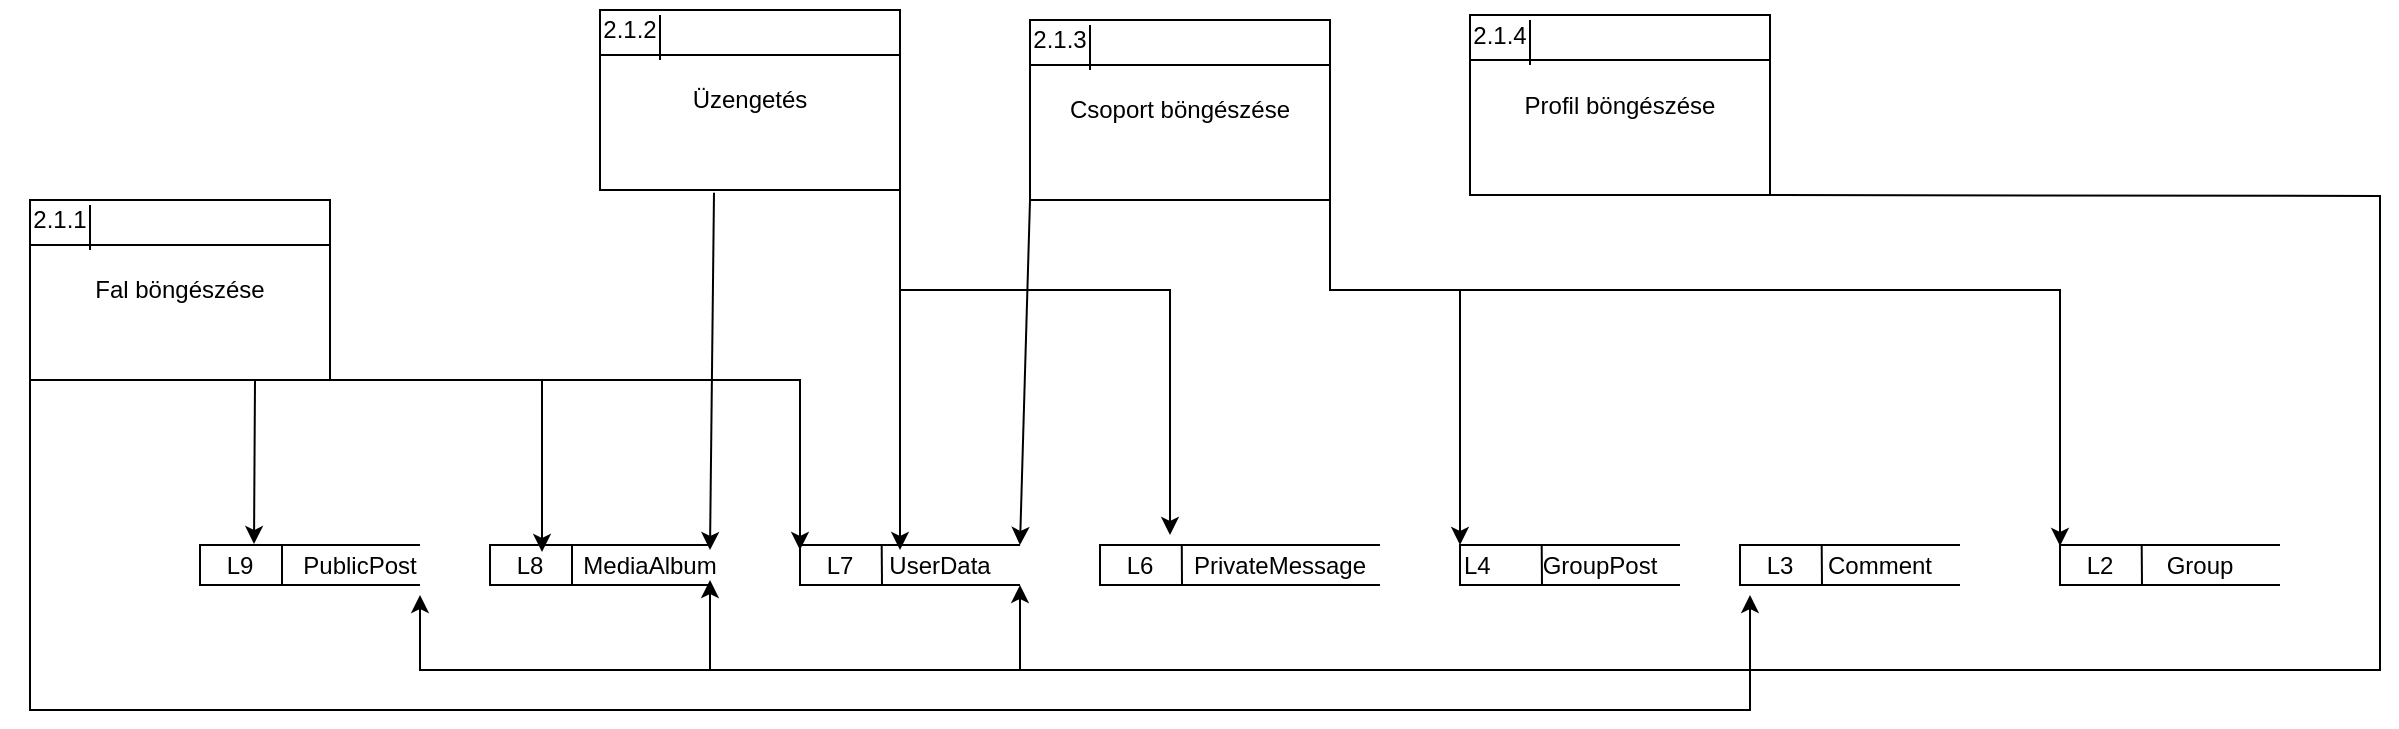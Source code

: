 <mxfile version="15.5.6" type="device"><diagram id="shE9v0hnylNguthQycy4" name="Page-1"><mxGraphModel dx="2272" dy="872" grid="1" gridSize="10" guides="1" tooltips="1" connect="1" arrows="1" fold="1" page="1" pageScale="1" pageWidth="850" pageHeight="1100" math="0" shadow="0"><root><mxCell id="0"/><mxCell id="1" parent="0"/><mxCell id="be3AMiHYgtLkQ3gNRqeP-21" value="" style="strokeWidth=1;html=1;shape=mxgraph.flowchart.annotation_1;align=left;pointerEvents=1;fillColor=#FFFFFF;" parent="1" vertex="1"><mxGeometry x="500" y="497.5" width="140" height="20" as="geometry"/></mxCell><mxCell id="be3AMiHYgtLkQ3gNRqeP-22" value="" style="endArrow=none;html=1;rounded=0;entryX=0.292;entryY=-0.017;entryDx=0;entryDy=0;entryPerimeter=0;" parent="1" target="be3AMiHYgtLkQ3gNRqeP-21" edge="1"><mxGeometry width="50" height="50" relative="1" as="geometry"><mxPoint x="541" y="517.5" as="sourcePoint"/><mxPoint x="541" y="502.5" as="targetPoint"/></mxGeometry></mxCell><mxCell id="be3AMiHYgtLkQ3gNRqeP-23" value="L6" style="text;html=1;strokeColor=none;fillColor=none;align=center;verticalAlign=middle;whiteSpace=wrap;rounded=0;" parent="1" vertex="1"><mxGeometry x="490" y="492.5" width="60" height="30" as="geometry"/></mxCell><mxCell id="be3AMiHYgtLkQ3gNRqeP-24" value="PrivateMessage" style="text;html=1;strokeColor=none;fillColor=none;align=center;verticalAlign=middle;whiteSpace=wrap;rounded=0;" parent="1" vertex="1"><mxGeometry x="560" y="492.5" width="60" height="30" as="geometry"/></mxCell><mxCell id="be3AMiHYgtLkQ3gNRqeP-25" value="" style="strokeWidth=1;html=1;shape=mxgraph.flowchart.annotation_1;align=left;pointerEvents=1;fillColor=#FFFFFF;" parent="1" vertex="1"><mxGeometry x="350" y="497.5" width="110" height="20" as="geometry"/></mxCell><mxCell id="be3AMiHYgtLkQ3gNRqeP-26" value="" style="endArrow=none;html=1;rounded=0;entryX=0.014;entryY=0.163;entryDx=0;entryDy=0;entryPerimeter=0;" parent="1" target="be3AMiHYgtLkQ3gNRqeP-28" edge="1"><mxGeometry width="50" height="50" relative="1" as="geometry"><mxPoint x="391" y="517.5" as="sourcePoint"/><mxPoint x="460" y="537.5" as="targetPoint"/></mxGeometry></mxCell><mxCell id="be3AMiHYgtLkQ3gNRqeP-27" value="L7" style="text;html=1;strokeColor=none;fillColor=none;align=center;verticalAlign=middle;whiteSpace=wrap;rounded=0;" parent="1" vertex="1"><mxGeometry x="340" y="492.5" width="60" height="30" as="geometry"/></mxCell><mxCell id="be3AMiHYgtLkQ3gNRqeP-28" value="UserData" style="text;html=1;strokeColor=none;fillColor=none;align=center;verticalAlign=middle;whiteSpace=wrap;rounded=0;" parent="1" vertex="1"><mxGeometry x="390" y="492.5" width="60" height="30" as="geometry"/></mxCell><mxCell id="be3AMiHYgtLkQ3gNRqeP-29" value="" style="strokeWidth=1;html=1;shape=mxgraph.flowchart.annotation_1;align=left;pointerEvents=1;fillColor=#FFFFFF;" parent="1" vertex="1"><mxGeometry x="195" y="497.5" width="110" height="20" as="geometry"/></mxCell><mxCell id="be3AMiHYgtLkQ3gNRqeP-30" value="" style="endArrow=none;html=1;rounded=0;" parent="1" edge="1"><mxGeometry width="50" height="50" relative="1" as="geometry"><mxPoint x="236" y="517.5" as="sourcePoint"/><mxPoint x="236" y="497.5" as="targetPoint"/></mxGeometry></mxCell><mxCell id="be3AMiHYgtLkQ3gNRqeP-31" value="L8" style="text;html=1;strokeColor=none;fillColor=none;align=center;verticalAlign=middle;whiteSpace=wrap;rounded=0;" parent="1" vertex="1"><mxGeometry x="185" y="492.5" width="60" height="30" as="geometry"/></mxCell><mxCell id="be3AMiHYgtLkQ3gNRqeP-32" value="MediaAlbum" style="text;html=1;strokeColor=none;fillColor=none;align=center;verticalAlign=middle;whiteSpace=wrap;rounded=0;" parent="1" vertex="1"><mxGeometry x="245" y="492.5" width="60" height="30" as="geometry"/></mxCell><mxCell id="be3AMiHYgtLkQ3gNRqeP-33" value="" style="strokeWidth=1;html=1;shape=mxgraph.flowchart.annotation_1;align=left;pointerEvents=1;fillColor=#FFFFFF;" parent="1" vertex="1"><mxGeometry x="50" y="497.5" width="110" height="20" as="geometry"/></mxCell><mxCell id="be3AMiHYgtLkQ3gNRqeP-34" value="" style="endArrow=none;html=1;rounded=0;" parent="1" edge="1"><mxGeometry width="50" height="50" relative="1" as="geometry"><mxPoint x="91" y="517.5" as="sourcePoint"/><mxPoint x="91" y="497.5" as="targetPoint"/></mxGeometry></mxCell><mxCell id="be3AMiHYgtLkQ3gNRqeP-35" value="L9" style="text;html=1;strokeColor=none;fillColor=none;align=center;verticalAlign=middle;whiteSpace=wrap;rounded=0;" parent="1" vertex="1"><mxGeometry x="40" y="492.5" width="60" height="30" as="geometry"/></mxCell><mxCell id="be3AMiHYgtLkQ3gNRqeP-36" value="PublicPost" style="text;html=1;strokeColor=none;fillColor=none;align=center;verticalAlign=middle;whiteSpace=wrap;rounded=0;" parent="1" vertex="1"><mxGeometry x="100" y="492.5" width="60" height="30" as="geometry"/></mxCell><mxCell id="be3AMiHYgtLkQ3gNRqeP-48" value="" style="strokeWidth=1;html=1;shape=mxgraph.flowchart.annotation_1;align=left;pointerEvents=1;fillColor=#FFFFFF;" parent="1" vertex="1"><mxGeometry x="980" y="497.5" width="110" height="20" as="geometry"/></mxCell><mxCell id="be3AMiHYgtLkQ3gNRqeP-49" value="" style="endArrow=none;html=1;rounded=0;entryX=0.014;entryY=0.163;entryDx=0;entryDy=0;entryPerimeter=0;" parent="1" target="be3AMiHYgtLkQ3gNRqeP-51" edge="1"><mxGeometry width="50" height="50" relative="1" as="geometry"><mxPoint x="1021" y="517.5" as="sourcePoint"/><mxPoint x="1090" y="537.5" as="targetPoint"/></mxGeometry></mxCell><mxCell id="be3AMiHYgtLkQ3gNRqeP-50" value="L2" style="text;html=1;strokeColor=none;fillColor=none;align=center;verticalAlign=middle;whiteSpace=wrap;rounded=0;" parent="1" vertex="1"><mxGeometry x="970" y="492.5" width="60" height="30" as="geometry"/></mxCell><mxCell id="be3AMiHYgtLkQ3gNRqeP-51" value="Group" style="text;html=1;strokeColor=none;fillColor=none;align=center;verticalAlign=middle;whiteSpace=wrap;rounded=0;" parent="1" vertex="1"><mxGeometry x="1020" y="492.5" width="60" height="30" as="geometry"/></mxCell><mxCell id="be3AMiHYgtLkQ3gNRqeP-52" value="" style="strokeWidth=1;html=1;shape=mxgraph.flowchart.annotation_1;align=left;pointerEvents=1;fillColor=#FFFFFF;" parent="1" vertex="1"><mxGeometry x="820" y="497.5" width="110" height="20" as="geometry"/></mxCell><mxCell id="be3AMiHYgtLkQ3gNRqeP-53" value="" style="endArrow=none;html=1;rounded=0;entryX=0.014;entryY=0.163;entryDx=0;entryDy=0;entryPerimeter=0;" parent="1" target="be3AMiHYgtLkQ3gNRqeP-55" edge="1"><mxGeometry width="50" height="50" relative="1" as="geometry"><mxPoint x="861" y="517.5" as="sourcePoint"/><mxPoint x="930" y="537.5" as="targetPoint"/></mxGeometry></mxCell><mxCell id="be3AMiHYgtLkQ3gNRqeP-54" value="L3" style="text;html=1;strokeColor=none;fillColor=none;align=center;verticalAlign=middle;whiteSpace=wrap;rounded=0;" parent="1" vertex="1"><mxGeometry x="810" y="492.5" width="60" height="30" as="geometry"/></mxCell><mxCell id="be3AMiHYgtLkQ3gNRqeP-55" value="&lt;div&gt;Comment&lt;/div&gt;" style="text;html=1;strokeColor=none;fillColor=none;align=center;verticalAlign=middle;whiteSpace=wrap;rounded=0;" parent="1" vertex="1"><mxGeometry x="860" y="492.5" width="60" height="30" as="geometry"/></mxCell><mxCell id="be3AMiHYgtLkQ3gNRqeP-56" value="L4" style="strokeWidth=1;html=1;shape=mxgraph.flowchart.annotation_1;align=left;pointerEvents=1;fillColor=#FFFFFF;" parent="1" vertex="1"><mxGeometry x="680" y="497.5" width="110" height="20" as="geometry"/></mxCell><mxCell id="be3AMiHYgtLkQ3gNRqeP-57" value="" style="endArrow=none;html=1;rounded=0;entryX=0.014;entryY=0.163;entryDx=0;entryDy=0;entryPerimeter=0;" parent="1" target="be3AMiHYgtLkQ3gNRqeP-58" edge="1"><mxGeometry width="50" height="50" relative="1" as="geometry"><mxPoint x="721" y="517.5" as="sourcePoint"/><mxPoint x="790" y="537.5" as="targetPoint"/></mxGeometry></mxCell><mxCell id="be3AMiHYgtLkQ3gNRqeP-58" value="GroupPost" style="text;html=1;strokeColor=none;fillColor=none;align=center;verticalAlign=middle;whiteSpace=wrap;rounded=0;" parent="1" vertex="1"><mxGeometry x="720" y="492.5" width="60" height="30" as="geometry"/></mxCell><mxCell id="T6Ls_VBpRJvkliMBlUlu-1" value="Fal böngészése" style="rounded=0;whiteSpace=wrap;html=1;fillColor=default;" parent="1" vertex="1"><mxGeometry x="-35" y="325" width="150" height="90" as="geometry"/></mxCell><mxCell id="T6Ls_VBpRJvkliMBlUlu-2" value="2.1.1" style="text;html=1;strokeColor=none;fillColor=none;align=center;verticalAlign=middle;whiteSpace=wrap;rounded=0;" parent="1" vertex="1"><mxGeometry x="-50" y="320" width="60" height="30" as="geometry"/></mxCell><mxCell id="T6Ls_VBpRJvkliMBlUlu-4" value="" style="endArrow=none;html=1;rounded=0;entryX=1;entryY=0.25;entryDx=0;entryDy=0;exitX=0;exitY=0.25;exitDx=0;exitDy=0;" parent="1" source="T6Ls_VBpRJvkliMBlUlu-1" target="T6Ls_VBpRJvkliMBlUlu-1" edge="1"><mxGeometry width="50" height="50" relative="1" as="geometry"><mxPoint x="-175" y="645" as="sourcePoint"/><mxPoint x="-125" y="595" as="targetPoint"/></mxGeometry></mxCell><mxCell id="T6Ls_VBpRJvkliMBlUlu-5" value="" style="endArrow=none;html=1;rounded=0;entryX=0;entryY=0.25;entryDx=0;entryDy=0;exitX=0;exitY=1;exitDx=0;exitDy=0;" parent="1" edge="1"><mxGeometry width="50" height="50" relative="1" as="geometry"><mxPoint x="-5" y="350" as="sourcePoint"/><mxPoint x="-5" y="327.5" as="targetPoint"/></mxGeometry></mxCell><mxCell id="T6Ls_VBpRJvkliMBlUlu-8" value="" style="endArrow=classic;html=1;rounded=0;exitX=0.75;exitY=1;exitDx=0;exitDy=0;" parent="1" source="T6Ls_VBpRJvkliMBlUlu-1" edge="1"><mxGeometry width="50" height="50" relative="1" as="geometry"><mxPoint x="390" y="340" as="sourcePoint"/><mxPoint x="77" y="497" as="targetPoint"/></mxGeometry></mxCell><mxCell id="T6Ls_VBpRJvkliMBlUlu-10" value="" style="endArrow=classic;html=1;rounded=0;exitX=1;exitY=1;exitDx=0;exitDy=0;" parent="1" source="T6Ls_VBpRJvkliMBlUlu-1" edge="1"><mxGeometry width="50" height="50" relative="1" as="geometry"><mxPoint x="390" y="340" as="sourcePoint"/><mxPoint x="350" y="500" as="targetPoint"/><Array as="points"><mxPoint x="350" y="415"/></Array></mxGeometry></mxCell><mxCell id="T6Ls_VBpRJvkliMBlUlu-11" value="Üzengetés" style="rounded=0;whiteSpace=wrap;html=1;fillColor=default;" parent="1" vertex="1"><mxGeometry x="250" y="230" width="150" height="90" as="geometry"/></mxCell><mxCell id="T6Ls_VBpRJvkliMBlUlu-12" value="2.1.2" style="text;html=1;strokeColor=none;fillColor=none;align=center;verticalAlign=middle;whiteSpace=wrap;rounded=0;" parent="1" vertex="1"><mxGeometry x="235" y="225" width="60" height="30" as="geometry"/></mxCell><mxCell id="T6Ls_VBpRJvkliMBlUlu-14" value="" style="endArrow=none;html=1;rounded=0;entryX=1;entryY=0.25;entryDx=0;entryDy=0;exitX=0;exitY=0.25;exitDx=0;exitDy=0;" parent="1" source="T6Ls_VBpRJvkliMBlUlu-11" target="T6Ls_VBpRJvkliMBlUlu-11" edge="1"><mxGeometry width="50" height="50" relative="1" as="geometry"><mxPoint x="110" y="550" as="sourcePoint"/><mxPoint x="160" y="500" as="targetPoint"/></mxGeometry></mxCell><mxCell id="T6Ls_VBpRJvkliMBlUlu-15" value="" style="endArrow=none;html=1;rounded=0;entryX=0;entryY=0.25;entryDx=0;entryDy=0;exitX=0;exitY=1;exitDx=0;exitDy=0;" parent="1" edge="1"><mxGeometry width="50" height="50" relative="1" as="geometry"><mxPoint x="280" y="255" as="sourcePoint"/><mxPoint x="280" y="232.5" as="targetPoint"/></mxGeometry></mxCell><mxCell id="T6Ls_VBpRJvkliMBlUlu-17" value="" style="endArrow=classic;html=1;rounded=0;exitX=1;exitY=1;exitDx=0;exitDy=0;" parent="1" source="T6Ls_VBpRJvkliMBlUlu-11" edge="1"><mxGeometry width="50" height="50" relative="1" as="geometry"><mxPoint x="430" y="330" as="sourcePoint"/><mxPoint x="400" y="500" as="targetPoint"/></mxGeometry></mxCell><mxCell id="T6Ls_VBpRJvkliMBlUlu-18" value="" style="endArrow=classic;html=1;rounded=0;entryX=0.75;entryY=0;entryDx=0;entryDy=0;exitX=1;exitY=1;exitDx=0;exitDy=0;" parent="1" source="T6Ls_VBpRJvkliMBlUlu-11" target="be3AMiHYgtLkQ3gNRqeP-23" edge="1"><mxGeometry width="50" height="50" relative="1" as="geometry"><mxPoint x="430" y="330" as="sourcePoint"/><mxPoint x="480" y="280" as="targetPoint"/><Array as="points"><mxPoint x="400" y="370"/><mxPoint x="535" y="370"/></Array></mxGeometry></mxCell><mxCell id="T6Ls_VBpRJvkliMBlUlu-19" value="" style="endArrow=classic;html=1;rounded=0;entryX=1;entryY=0.25;entryDx=0;entryDy=0;exitX=0.38;exitY=1.015;exitDx=0;exitDy=0;exitPerimeter=0;" parent="1" source="T6Ls_VBpRJvkliMBlUlu-11" target="be3AMiHYgtLkQ3gNRqeP-32" edge="1"><mxGeometry width="50" height="50" relative="1" as="geometry"><mxPoint x="430" y="330" as="sourcePoint"/><mxPoint x="480" y="280" as="targetPoint"/></mxGeometry></mxCell><mxCell id="T6Ls_VBpRJvkliMBlUlu-20" value="Csoport böngészése" style="rounded=0;whiteSpace=wrap;html=1;fillColor=default;" parent="1" vertex="1"><mxGeometry x="465" y="235" width="150" height="90" as="geometry"/></mxCell><mxCell id="T6Ls_VBpRJvkliMBlUlu-21" value="2.1.3" style="text;html=1;strokeColor=none;fillColor=none;align=center;verticalAlign=middle;whiteSpace=wrap;rounded=0;" parent="1" vertex="1"><mxGeometry x="450" y="230" width="60" height="30" as="geometry"/></mxCell><mxCell id="T6Ls_VBpRJvkliMBlUlu-23" value="" style="endArrow=none;html=1;rounded=0;entryX=1;entryY=0.25;entryDx=0;entryDy=0;exitX=0;exitY=0.25;exitDx=0;exitDy=0;" parent="1" source="T6Ls_VBpRJvkliMBlUlu-20" target="T6Ls_VBpRJvkliMBlUlu-20" edge="1"><mxGeometry width="50" height="50" relative="1" as="geometry"><mxPoint x="325" y="555" as="sourcePoint"/><mxPoint x="375" y="505" as="targetPoint"/></mxGeometry></mxCell><mxCell id="T6Ls_VBpRJvkliMBlUlu-24" value="" style="endArrow=none;html=1;rounded=0;entryX=0;entryY=0.25;entryDx=0;entryDy=0;exitX=0;exitY=1;exitDx=0;exitDy=0;" parent="1" edge="1"><mxGeometry width="50" height="50" relative="1" as="geometry"><mxPoint x="495" y="260" as="sourcePoint"/><mxPoint x="495" y="237.5" as="targetPoint"/></mxGeometry></mxCell><mxCell id="T6Ls_VBpRJvkliMBlUlu-26" value="" style="endArrow=classic;html=1;rounded=0;entryX=1;entryY=0;entryDx=0;entryDy=0;entryPerimeter=0;exitX=0;exitY=1;exitDx=0;exitDy=0;" parent="1" source="T6Ls_VBpRJvkliMBlUlu-20" target="be3AMiHYgtLkQ3gNRqeP-25" edge="1"><mxGeometry width="50" height="50" relative="1" as="geometry"><mxPoint x="430" y="330" as="sourcePoint"/><mxPoint x="480" y="280" as="targetPoint"/></mxGeometry></mxCell><mxCell id="T6Ls_VBpRJvkliMBlUlu-27" value="" style="endArrow=classic;html=1;rounded=0;entryX=0;entryY=0;entryDx=0;entryDy=0;entryPerimeter=0;exitX=1;exitY=1;exitDx=0;exitDy=0;" parent="1" source="T6Ls_VBpRJvkliMBlUlu-20" target="be3AMiHYgtLkQ3gNRqeP-56" edge="1"><mxGeometry width="50" height="50" relative="1" as="geometry"><mxPoint x="430" y="330" as="sourcePoint"/><mxPoint x="480" y="280" as="targetPoint"/><Array as="points"><mxPoint x="615" y="370"/><mxPoint x="680" y="370"/></Array></mxGeometry></mxCell><mxCell id="T6Ls_VBpRJvkliMBlUlu-30" value="" style="endArrow=classic;html=1;rounded=0;entryX=0.25;entryY=1;entryDx=0;entryDy=0;exitX=0;exitY=1;exitDx=0;exitDy=0;" parent="1" source="T6Ls_VBpRJvkliMBlUlu-1" target="be3AMiHYgtLkQ3gNRqeP-54" edge="1"><mxGeometry width="50" height="50" relative="1" as="geometry"><mxPoint x="430" y="420" as="sourcePoint"/><mxPoint x="480" y="370" as="targetPoint"/><Array as="points"><mxPoint x="-35" y="580"/><mxPoint x="825" y="580"/></Array></mxGeometry></mxCell><mxCell id="T6Ls_VBpRJvkliMBlUlu-31" value="Profil böngészése" style="rounded=0;whiteSpace=wrap;html=1;fillColor=default;" parent="1" vertex="1"><mxGeometry x="685" y="232.5" width="150" height="90" as="geometry"/></mxCell><mxCell id="T6Ls_VBpRJvkliMBlUlu-32" value="2.1.4" style="text;html=1;strokeColor=none;fillColor=none;align=center;verticalAlign=middle;whiteSpace=wrap;rounded=0;" parent="1" vertex="1"><mxGeometry x="670" y="227.5" width="60" height="30" as="geometry"/></mxCell><mxCell id="T6Ls_VBpRJvkliMBlUlu-34" value="" style="endArrow=none;html=1;rounded=0;entryX=1;entryY=0.25;entryDx=0;entryDy=0;exitX=0;exitY=0.25;exitDx=0;exitDy=0;" parent="1" source="T6Ls_VBpRJvkliMBlUlu-31" target="T6Ls_VBpRJvkliMBlUlu-31" edge="1"><mxGeometry width="50" height="50" relative="1" as="geometry"><mxPoint x="545" y="552.5" as="sourcePoint"/><mxPoint x="595" y="502.5" as="targetPoint"/></mxGeometry></mxCell><mxCell id="T6Ls_VBpRJvkliMBlUlu-35" value="" style="endArrow=none;html=1;rounded=0;entryX=0;entryY=0.25;entryDx=0;entryDy=0;exitX=0;exitY=1;exitDx=0;exitDy=0;" parent="1" edge="1"><mxGeometry width="50" height="50" relative="1" as="geometry"><mxPoint x="715" y="257.5" as="sourcePoint"/><mxPoint x="715" y="235" as="targetPoint"/></mxGeometry></mxCell><mxCell id="T6Ls_VBpRJvkliMBlUlu-36" value="" style="endArrow=classic;html=1;rounded=0;entryX=1;entryY=1;entryDx=0;entryDy=0;entryPerimeter=0;" parent="1" target="be3AMiHYgtLkQ3gNRqeP-25" edge="1"><mxGeometry width="50" height="50" relative="1" as="geometry"><mxPoint x="460" y="560" as="sourcePoint"/><mxPoint x="510" y="360" as="targetPoint"/></mxGeometry></mxCell><mxCell id="T6Ls_VBpRJvkliMBlUlu-37" value="" style="endArrow=classic;html=1;rounded=0;entryX=1;entryY=1;entryDx=0;entryDy=0;exitX=1;exitY=1;exitDx=0;exitDy=0;" parent="1" source="T6Ls_VBpRJvkliMBlUlu-31" target="be3AMiHYgtLkQ3gNRqeP-36" edge="1"><mxGeometry width="50" height="50" relative="1" as="geometry"><mxPoint x="460" y="410" as="sourcePoint"/><mxPoint x="510" y="360" as="targetPoint"/><Array as="points"><mxPoint x="1140" y="323"/><mxPoint x="1140" y="560"/><mxPoint x="160" y="560"/></Array></mxGeometry></mxCell><mxCell id="T6Ls_VBpRJvkliMBlUlu-39" value="" style="endArrow=classic;html=1;rounded=0;entryX=1;entryY=0.75;entryDx=0;entryDy=0;" parent="1" target="be3AMiHYgtLkQ3gNRqeP-32" edge="1"><mxGeometry width="50" height="50" relative="1" as="geometry"><mxPoint x="305" y="560" as="sourcePoint"/><mxPoint x="540" y="380" as="targetPoint"/></mxGeometry></mxCell><mxCell id="T6Ls_VBpRJvkliMBlUlu-40" value="" style="endArrow=classic;html=1;rounded=0;" parent="1" edge="1"><mxGeometry width="50" height="50" relative="1" as="geometry"><mxPoint x="221" y="415" as="sourcePoint"/><mxPoint x="221" y="501" as="targetPoint"/></mxGeometry></mxCell><mxCell id="T6Ls_VBpRJvkliMBlUlu-41" value="" style="endArrow=classic;html=1;rounded=0;" parent="1" edge="1"><mxGeometry width="50" height="50" relative="1" as="geometry"><mxPoint x="680" y="370" as="sourcePoint"/><mxPoint x="980" y="498" as="targetPoint"/><Array as="points"><mxPoint x="980" y="370"/></Array></mxGeometry></mxCell></root></mxGraphModel></diagram></mxfile>